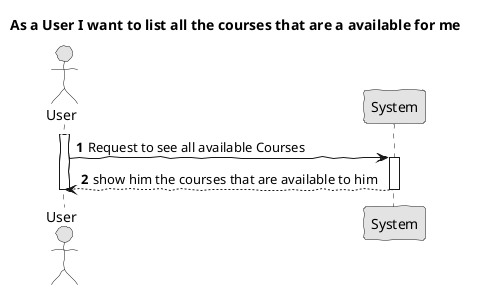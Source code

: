@startuml
'https://plantuml.com/sequence-diagram
title As a User I want to list all the courses that are a available for me
autonumber
skinparam handwritten true
skinparam monochrome true
actor User
participant System

activate User
User -> System: Request to see all available Courses
activate System
System --> User : show him the courses that are available to him
deactivate System
deactivate User


@enduml